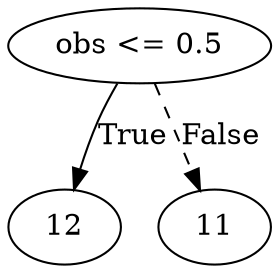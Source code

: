 digraph {
0 [label="obs <= 0.5"];
1 [label="12"];
0 -> 1 [label="True"];
2 [label="11"];
0 -> 2 [style="dashed", label="False"];

}
